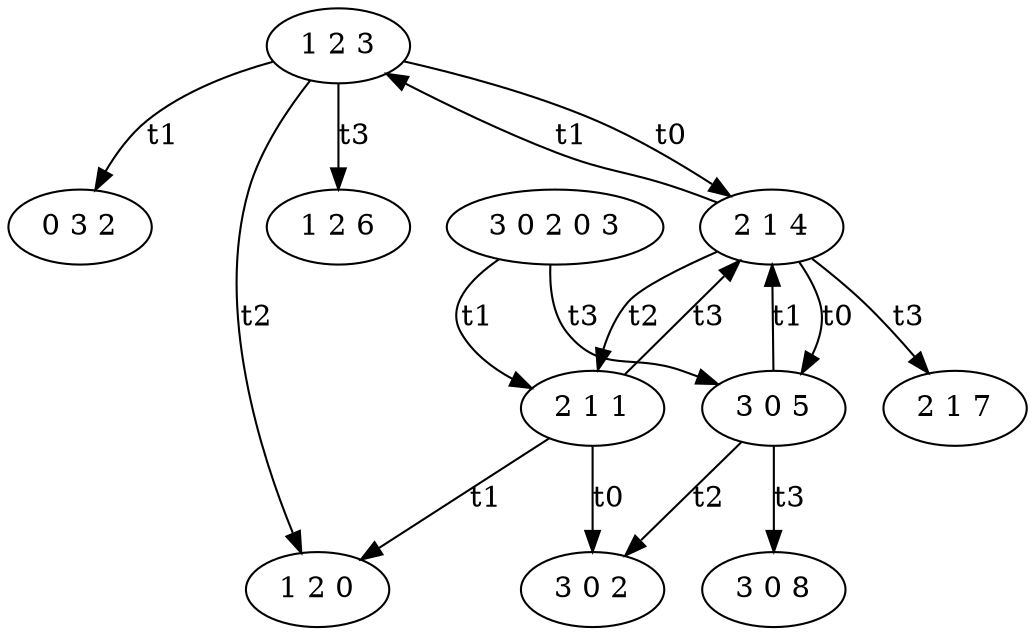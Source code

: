 digraph G {
"1 2 3" -> "0 3 2" [label="t1"];
"1 2 3" -> "1 2 0" [label="t2"];
"1 2 3" -> "1 2 6" [label="t3"];
"1 2 3" -> "2 1 4" [label="t0"];
"2 1 1" -> "1 2 0" [label="t1"];
"2 1 1" -> "2 1 4" [label="t3"];
"2 1 1" -> "3 0 2" [label="t0"];
"2 1 4" -> "1 2 3" [label="t1"];
"2 1 4" -> "2 1 1" [label="t2"];
"2 1 4" -> "2 1 7" [label="t3"];
"2 1 4" -> "3 0 5" [label="t0"];
"3 0 2 0 3" -> "2 1 1" [label="t1"];
"3 0 2 0 3" -> "3 0 5" [label="t3"];
"3 0 5" -> "2 1 4" [label="t1"];
"3 0 5" -> "3 0 2" [label="t2"];
"3 0 5" -> "3 0 8" [label="t3"];
}
